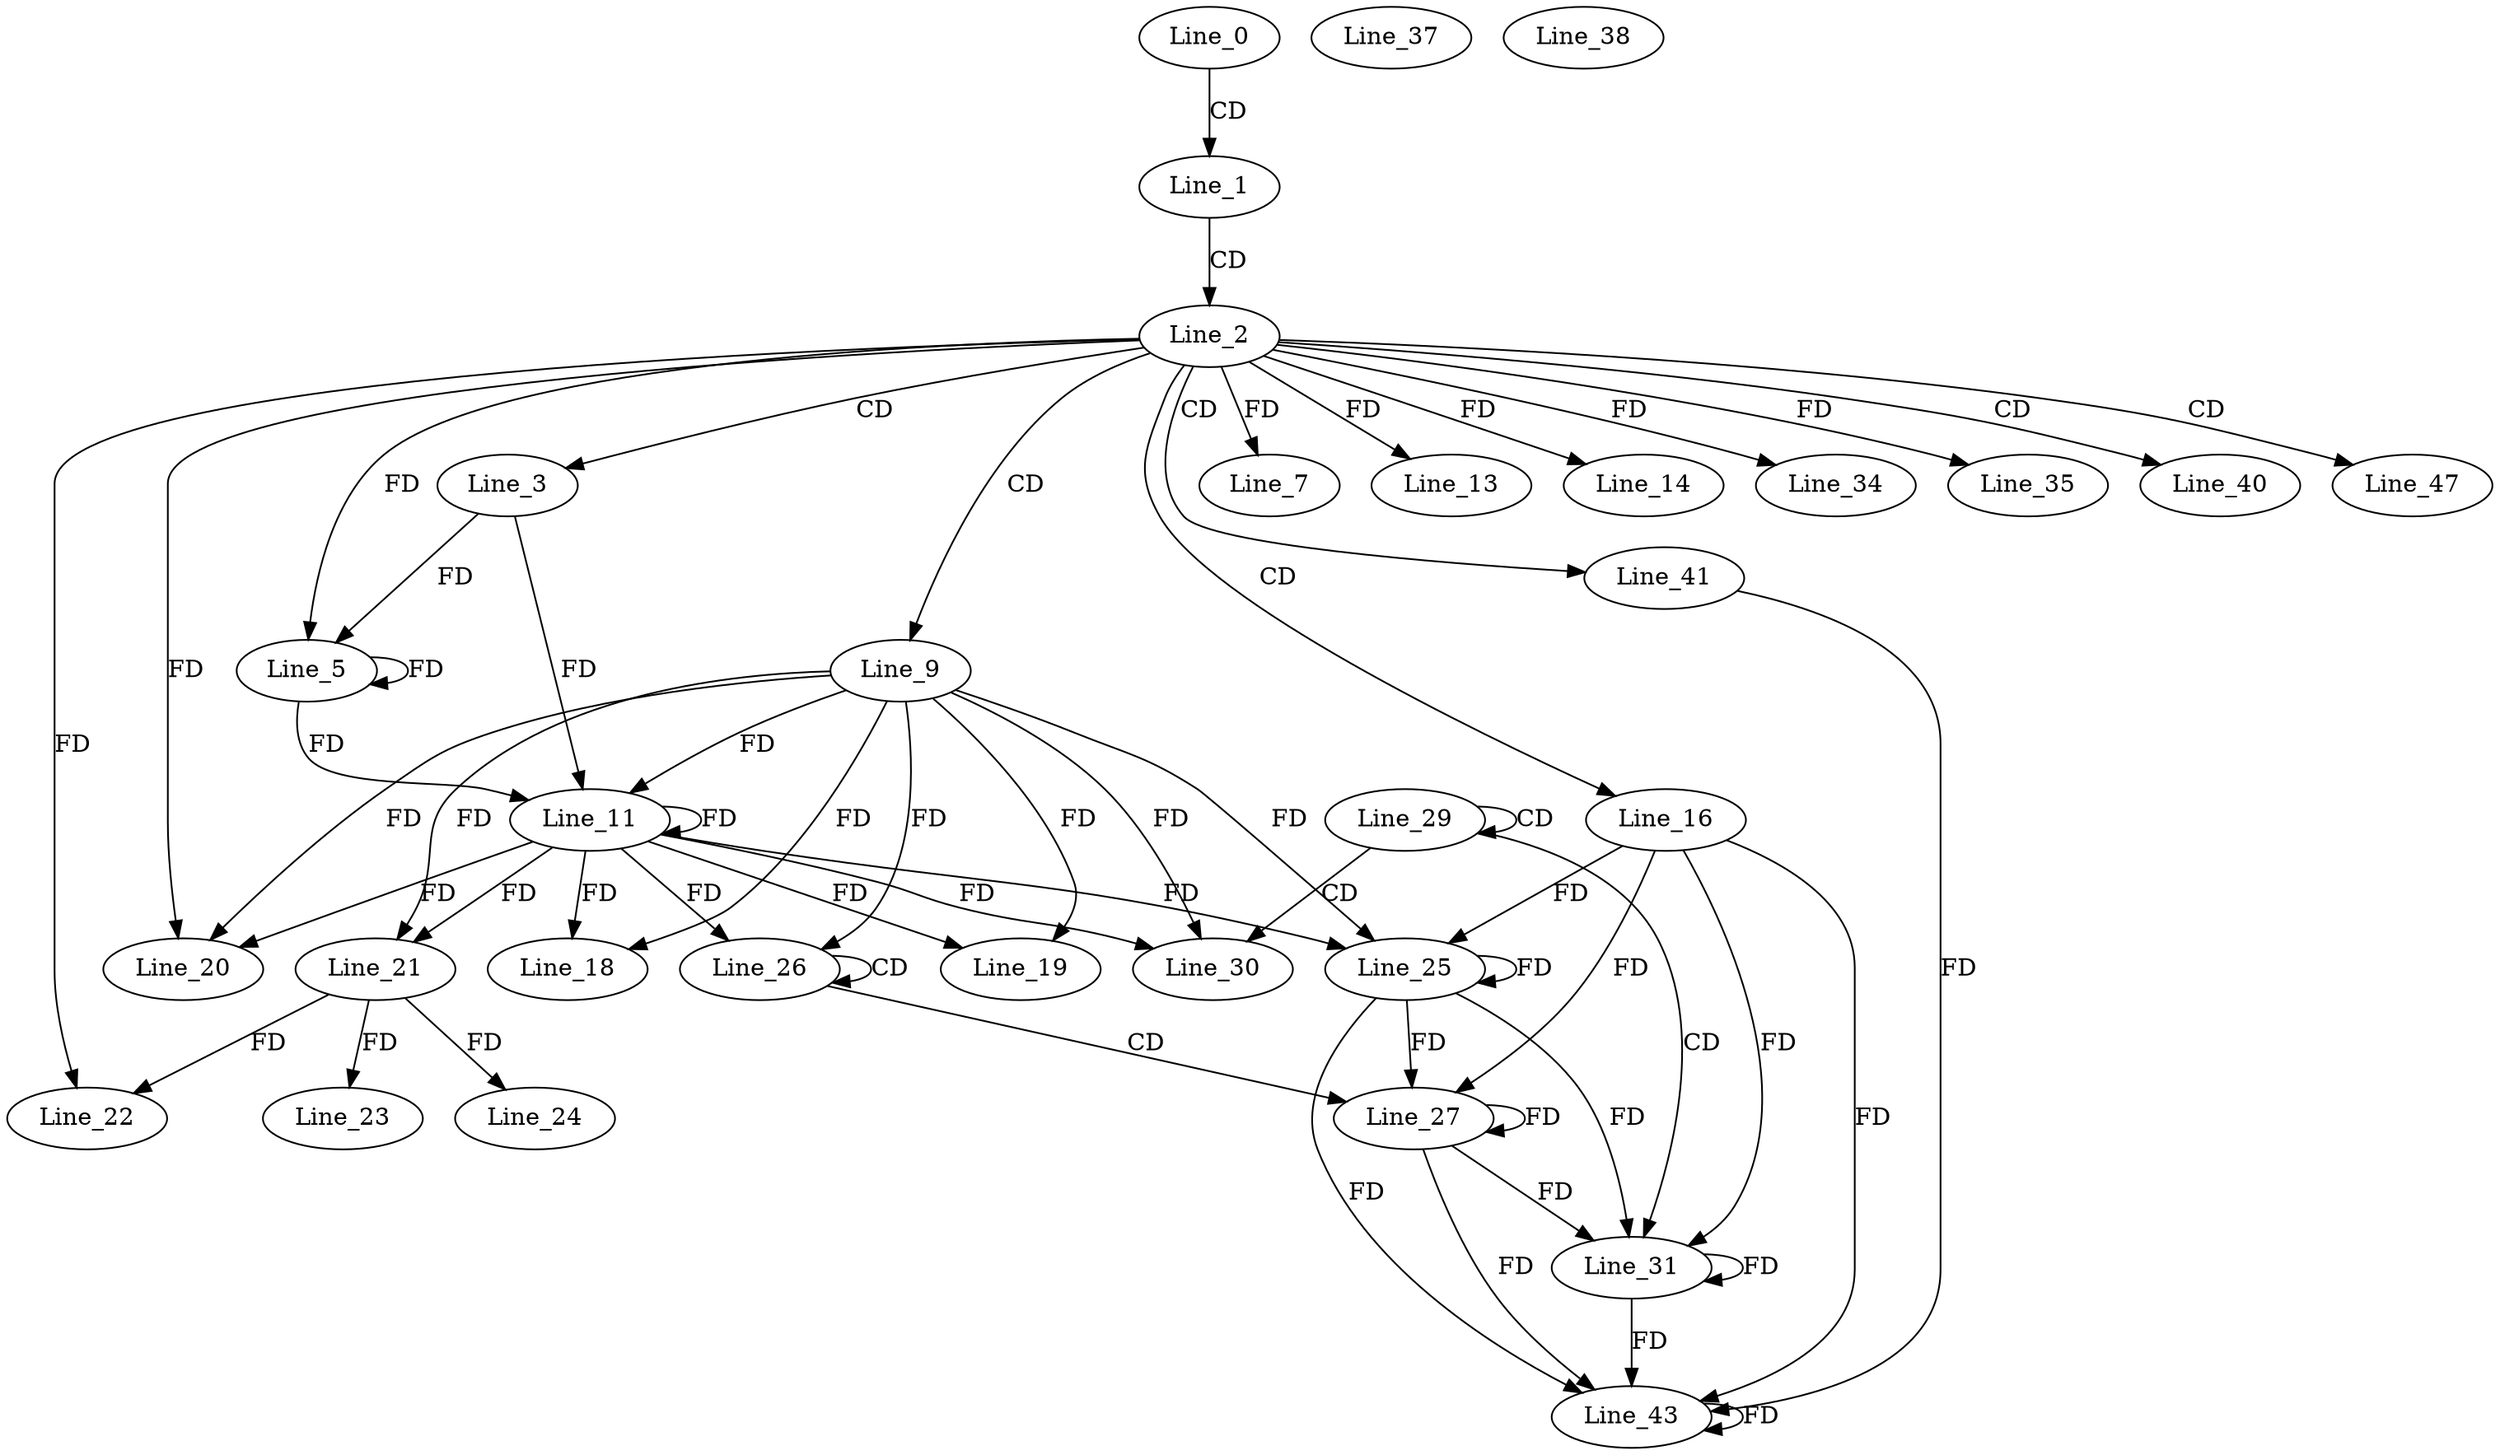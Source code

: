 digraph G {
  Line_0;
  Line_1;
  Line_2;
  Line_3;
  Line_5;
  Line_5;
  Line_7;
  Line_9;
  Line_11;
  Line_11;
  Line_13;
  Line_14;
  Line_16;
  Line_18;
  Line_19;
  Line_20;
  Line_20;
  Line_21;
  Line_21;
  Line_22;
  Line_23;
  Line_24;
  Line_25;
  Line_25;
  Line_26;
  Line_26;
  Line_26;
  Line_27;
  Line_29;
  Line_29;
  Line_30;
  Line_31;
  Line_34;
  Line_35;
  Line_37;
  Line_38;
  Line_40;
  Line_41;
  Line_43;
  Line_43;
  Line_47;
  Line_0 -> Line_1 [ label="CD" ];
  Line_1 -> Line_2 [ label="CD" ];
  Line_2 -> Line_3 [ label="CD" ];
  Line_3 -> Line_5 [ label="FD" ];
  Line_5 -> Line_5 [ label="FD" ];
  Line_2 -> Line_5 [ label="FD" ];
  Line_2 -> Line_7 [ label="FD" ];
  Line_2 -> Line_9 [ label="CD" ];
  Line_9 -> Line_11 [ label="FD" ];
  Line_11 -> Line_11 [ label="FD" ];
  Line_3 -> Line_11 [ label="FD" ];
  Line_5 -> Line_11 [ label="FD" ];
  Line_2 -> Line_13 [ label="FD" ];
  Line_2 -> Line_14 [ label="FD" ];
  Line_2 -> Line_16 [ label="CD" ];
  Line_9 -> Line_18 [ label="FD" ];
  Line_11 -> Line_18 [ label="FD" ];
  Line_9 -> Line_19 [ label="FD" ];
  Line_11 -> Line_19 [ label="FD" ];
  Line_9 -> Line_20 [ label="FD" ];
  Line_11 -> Line_20 [ label="FD" ];
  Line_2 -> Line_20 [ label="FD" ];
  Line_9 -> Line_21 [ label="FD" ];
  Line_11 -> Line_21 [ label="FD" ];
  Line_21 -> Line_22 [ label="FD" ];
  Line_2 -> Line_22 [ label="FD" ];
  Line_21 -> Line_23 [ label="FD" ];
  Line_21 -> Line_24 [ label="FD" ];
  Line_16 -> Line_25 [ label="FD" ];
  Line_25 -> Line_25 [ label="FD" ];
  Line_9 -> Line_25 [ label="FD" ];
  Line_11 -> Line_25 [ label="FD" ];
  Line_26 -> Line_26 [ label="CD" ];
  Line_9 -> Line_26 [ label="FD" ];
  Line_11 -> Line_26 [ label="FD" ];
  Line_26 -> Line_27 [ label="CD" ];
  Line_16 -> Line_27 [ label="FD" ];
  Line_25 -> Line_27 [ label="FD" ];
  Line_27 -> Line_27 [ label="FD" ];
  Line_29 -> Line_29 [ label="CD" ];
  Line_29 -> Line_30 [ label="CD" ];
  Line_9 -> Line_30 [ label="FD" ];
  Line_11 -> Line_30 [ label="FD" ];
  Line_29 -> Line_31 [ label="CD" ];
  Line_16 -> Line_31 [ label="FD" ];
  Line_25 -> Line_31 [ label="FD" ];
  Line_27 -> Line_31 [ label="FD" ];
  Line_31 -> Line_31 [ label="FD" ];
  Line_2 -> Line_34 [ label="FD" ];
  Line_2 -> Line_35 [ label="FD" ];
  Line_2 -> Line_40 [ label="CD" ];
  Line_2 -> Line_41 [ label="CD" ];
  Line_41 -> Line_43 [ label="FD" ];
  Line_43 -> Line_43 [ label="FD" ];
  Line_16 -> Line_43 [ label="FD" ];
  Line_25 -> Line_43 [ label="FD" ];
  Line_27 -> Line_43 [ label="FD" ];
  Line_31 -> Line_43 [ label="FD" ];
  Line_2 -> Line_47 [ label="CD" ];
}
